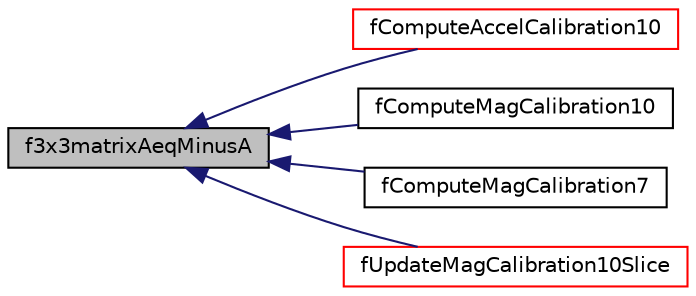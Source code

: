digraph "f3x3matrixAeqMinusA"
{
  edge [fontname="Helvetica",fontsize="10",labelfontname="Helvetica",labelfontsize="10"];
  node [fontname="Helvetica",fontsize="10",shape=record];
  rankdir="LR";
  Node74 [label="f3x3matrixAeqMinusA",height=0.2,width=0.4,color="black", fillcolor="grey75", style="filled", fontcolor="black"];
  Node74 -> Node75 [dir="back",color="midnightblue",fontsize="10",style="solid",fontname="Helvetica"];
  Node75 [label="fComputeAccelCalibration10",height=0.2,width=0.4,color="red", fillcolor="white", style="filled",URL="$precision_accelerometer_8h.html#a752887e826809837549c391aa3a4cbaf",tooltip="calculate the 10 element calibration from the available measurements "];
  Node74 -> Node82 [dir="back",color="midnightblue",fontsize="10",style="solid",fontname="Helvetica"];
  Node82 [label="fComputeMagCalibration10",height=0.2,width=0.4,color="black", fillcolor="white", style="filled",URL="$magnetic_8c.html#aee45330512ed09a377b969fa229a2d45"];
  Node74 -> Node83 [dir="back",color="midnightblue",fontsize="10",style="solid",fontname="Helvetica"];
  Node83 [label="fComputeMagCalibration7",height=0.2,width=0.4,color="black", fillcolor="white", style="filled",URL="$magnetic_8c.html#a25f3c141e543b477ed0885f38d9beda3"];
  Node74 -> Node84 [dir="back",color="midnightblue",fontsize="10",style="solid",fontname="Helvetica"];
  Node84 [label="fUpdateMagCalibration10Slice",height=0.2,width=0.4,color="red", fillcolor="white", style="filled",URL="$magnetic_8h.html#a51818fe46836eeda49b9da097725b49a"];
}
